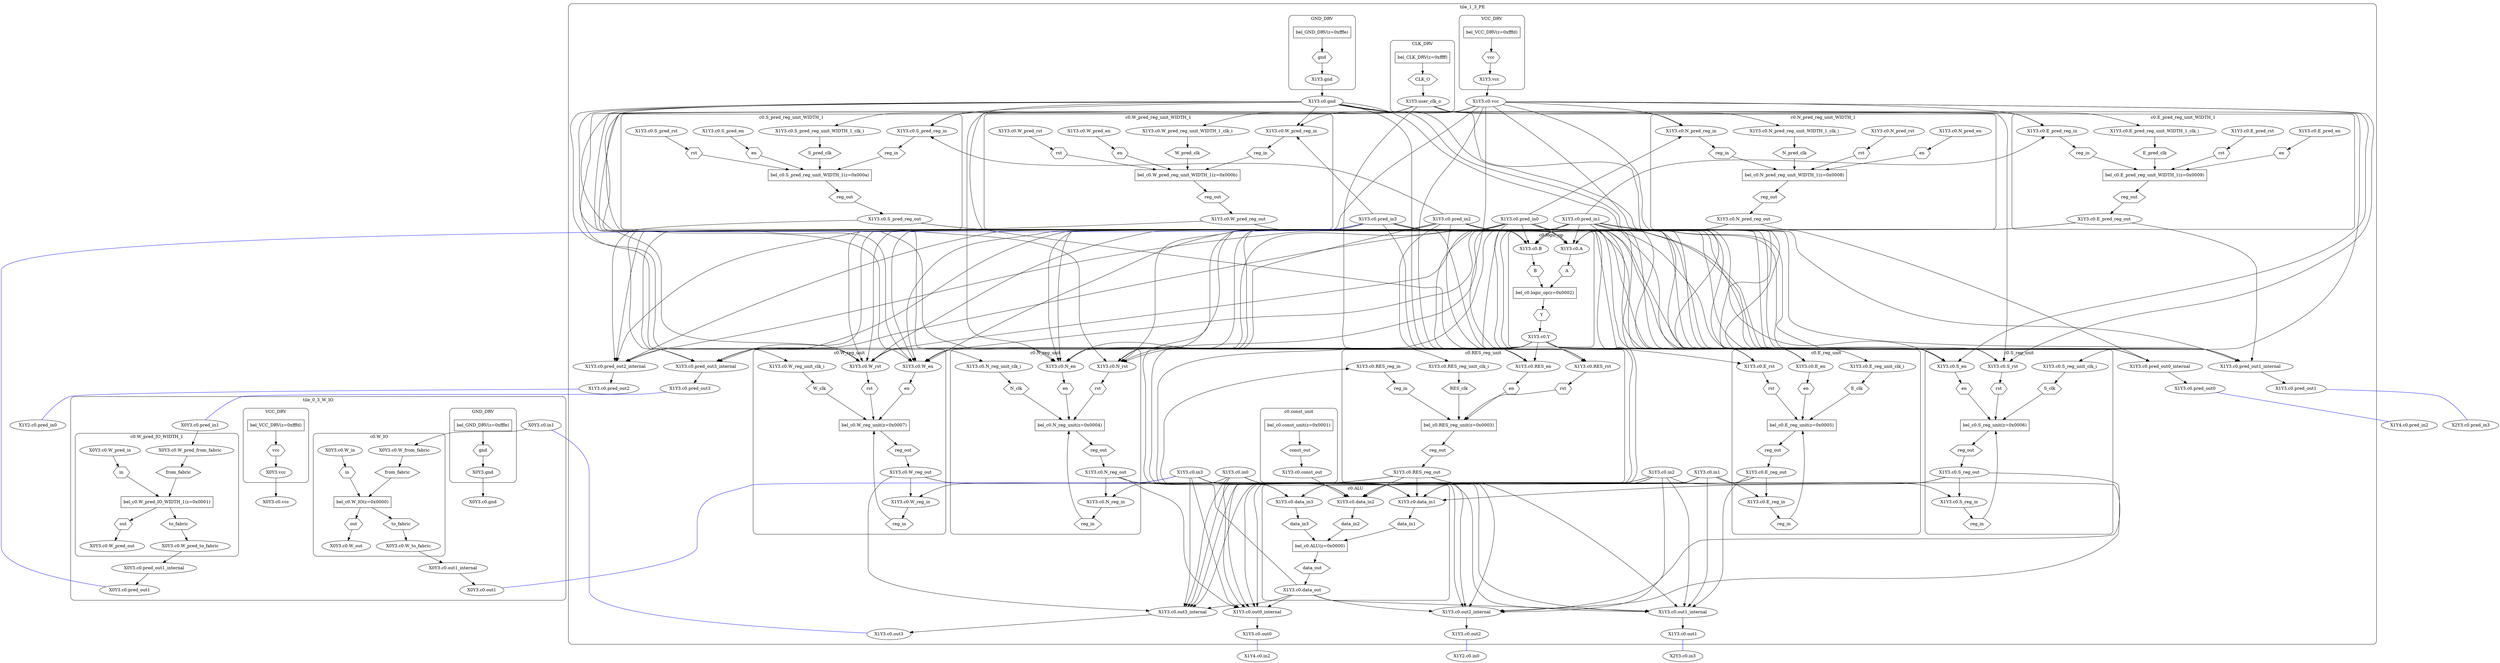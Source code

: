 digraph G {
rankdir=TB;
layout=dot;
subgraph cluster_1_3 {
label="tile_1_3_PE";
margin=15;
style=rounded;
rank=source;
subgraph cluster_1_3_CLK_DRV {
label="CLK_DRV";
"X1Y3.bel_CLK_DRV" [label="bel_CLK_DRV(z=0xffff)", shape=box];
"X1Y3.CLK_DRV.CLK_O" [label="CLK_O", shape=hexagon];
"X1Y3.bel_CLK_DRV" -> "X1Y3.CLK_DRV.CLK_O";
"X1Y3.user_clk_o";
"X1Y3.CLK_DRV.CLK_O" -> "X1Y3.user_clk_o";
}

subgraph cluster_1_3_GND_DRV {
label="GND_DRV";
"X1Y3.bel_GND_DRV" [label="bel_GND_DRV(z=0xfffe)", shape=box];
"X1Y3.GND_DRV.gnd" [label=gnd, shape=hexagon];
"X1Y3.bel_GND_DRV" -> "X1Y3.GND_DRV.gnd";
"X1Y3.gnd";
"X1Y3.GND_DRV.gnd" -> "X1Y3.gnd";
}

subgraph cluster_1_3_VCC_DRV {
label="VCC_DRV";
"X1Y3.bel_VCC_DRV" [label="bel_VCC_DRV(z=0xfffd)", shape=box];
"X1Y3.VCC_DRV.vcc" [label=vcc, shape=hexagon];
"X1Y3.bel_VCC_DRV" -> "X1Y3.VCC_DRV.vcc";
"X1Y3.vcc";
"X1Y3.VCC_DRV.vcc" -> "X1Y3.vcc";
}

subgraph "cluster_1_3_c0.ALU" {
label="c0.ALU";
"X1Y3.bel_c0.ALU" [label="bel_c0.ALU(z=0x0000)", shape=box];
"X1Y3.c0.ALU.data_in1" [label="data_in1", shape=hexagon];
"X1Y3.c0.data_in1";
"X1Y3.c0.data_in1" -> "X1Y3.c0.ALU.data_in1";
"X1Y3.c0.ALU.data_in1" -> "X1Y3.bel_c0.ALU";
"X1Y3.c0.ALU.data_in2" [label="data_in2", shape=hexagon];
"X1Y3.c0.data_in2";
"X1Y3.c0.data_in2" -> "X1Y3.c0.ALU.data_in2";
"X1Y3.c0.ALU.data_in2" -> "X1Y3.bel_c0.ALU";
"X1Y3.c0.ALU.data_in3" [label="data_in3", shape=hexagon];
"X1Y3.c0.data_in3";
"X1Y3.c0.data_in3" -> "X1Y3.c0.ALU.data_in3";
"X1Y3.c0.ALU.data_in3" -> "X1Y3.bel_c0.ALU";
"X1Y3.c0.ALU.data_out" [label="data_out", shape=hexagon];
"X1Y3.bel_c0.ALU" -> "X1Y3.c0.ALU.data_out";
"X1Y3.c0.data_out";
"X1Y3.c0.ALU.data_out" -> "X1Y3.c0.data_out";
}

subgraph "cluster_1_3_c0.const_unit" {
label="c0.const_unit";
"X1Y3.bel_c0.const_unit" [label="bel_c0.const_unit(z=0x0001)", shape=box];
"X1Y3.c0.const_unit.const_out" [label="const_out", shape=hexagon];
"X1Y3.bel_c0.const_unit" -> "X1Y3.c0.const_unit.const_out";
"X1Y3.c0.const_out";
"X1Y3.c0.const_unit.const_out" -> "X1Y3.c0.const_out";
}

subgraph "cluster_1_3_c0.logic_op" {
label="c0.logic_op";
"X1Y3.bel_c0.logic_op" [label="bel_c0.logic_op(z=0x0002)", shape=box];
"X1Y3.c0.logic_op.A" [label=A, shape=hexagon];
"X1Y3.c0.A";
"X1Y3.c0.A" -> "X1Y3.c0.logic_op.A";
"X1Y3.c0.logic_op.A" -> "X1Y3.bel_c0.logic_op";
"X1Y3.c0.logic_op.B" [label=B, shape=hexagon];
"X1Y3.c0.B";
"X1Y3.c0.B" -> "X1Y3.c0.logic_op.B";
"X1Y3.c0.logic_op.B" -> "X1Y3.bel_c0.logic_op";
"X1Y3.c0.logic_op.Y" [label=Y, shape=hexagon];
"X1Y3.bel_c0.logic_op" -> "X1Y3.c0.logic_op.Y";
"X1Y3.c0.Y";
"X1Y3.c0.logic_op.Y" -> "X1Y3.c0.Y";
}

subgraph "cluster_1_3_c0.RES_reg_unit" {
label="c0.RES_reg_unit";
"X1Y3.bel_c0.RES_reg_unit" [label="bel_c0.RES_reg_unit(z=0x0003)", shape=box];
"X1Y3.c0.RES_reg_unit.en" [label=en, shape=hexagon];
"X1Y3.c0.RES_en";
"X1Y3.c0.RES_en" -> "X1Y3.c0.RES_reg_unit.en";
"X1Y3.c0.RES_reg_unit.en" -> "X1Y3.bel_c0.RES_reg_unit";
"X1Y3.c0.RES_reg_unit.reg_in" [label="reg_in", shape=hexagon];
"X1Y3.c0.RES_reg_in";
"X1Y3.c0.RES_reg_in" -> "X1Y3.c0.RES_reg_unit.reg_in";
"X1Y3.c0.RES_reg_unit.reg_in" -> "X1Y3.bel_c0.RES_reg_unit";
"X1Y3.c0.RES_reg_unit.rst" [label=rst, shape=hexagon];
"X1Y3.c0.RES_rst";
"X1Y3.c0.RES_rst" -> "X1Y3.c0.RES_reg_unit.rst";
"X1Y3.c0.RES_reg_unit.rst" -> "X1Y3.bel_c0.RES_reg_unit";
"X1Y3.c0.RES_reg_unit.reg_out" [label="reg_out", shape=hexagon];
"X1Y3.bel_c0.RES_reg_unit" -> "X1Y3.c0.RES_reg_unit.reg_out";
"X1Y3.c0.RES_reg_out";
"X1Y3.c0.RES_reg_unit.reg_out" -> "X1Y3.c0.RES_reg_out";
"X1Y3.c0.RES_reg_unit.RES_clk" [label="RES_clk", shape=hexagon];
"X1Y3.c0.RES_reg_unit_clk_i";
"X1Y3.c0.RES_reg_unit_clk_i" -> "X1Y3.c0.RES_reg_unit.RES_clk";
"X1Y3.c0.RES_reg_unit.RES_clk" -> "X1Y3.bel_c0.RES_reg_unit";
}

subgraph "cluster_1_3_c0.N_reg_unit" {
label="c0.N_reg_unit";
"X1Y3.bel_c0.N_reg_unit" [label="bel_c0.N_reg_unit(z=0x0004)", shape=box];
"X1Y3.c0.N_reg_unit.en" [label=en, shape=hexagon];
"X1Y3.c0.N_en";
"X1Y3.c0.N_en" -> "X1Y3.c0.N_reg_unit.en";
"X1Y3.c0.N_reg_unit.en" -> "X1Y3.bel_c0.N_reg_unit";
"X1Y3.c0.N_reg_unit.reg_in" [label="reg_in", shape=hexagon];
"X1Y3.c0.N_reg_in";
"X1Y3.c0.N_reg_in" -> "X1Y3.c0.N_reg_unit.reg_in";
"X1Y3.c0.N_reg_unit.reg_in" -> "X1Y3.bel_c0.N_reg_unit";
"X1Y3.c0.N_reg_unit.rst" [label=rst, shape=hexagon];
"X1Y3.c0.N_rst";
"X1Y3.c0.N_rst" -> "X1Y3.c0.N_reg_unit.rst";
"X1Y3.c0.N_reg_unit.rst" -> "X1Y3.bel_c0.N_reg_unit";
"X1Y3.c0.N_reg_unit.reg_out" [label="reg_out", shape=hexagon];
"X1Y3.bel_c0.N_reg_unit" -> "X1Y3.c0.N_reg_unit.reg_out";
"X1Y3.c0.N_reg_out";
"X1Y3.c0.N_reg_unit.reg_out" -> "X1Y3.c0.N_reg_out";
"X1Y3.c0.N_reg_unit.N_clk" [label="N_clk", shape=hexagon];
"X1Y3.c0.N_reg_unit_clk_i";
"X1Y3.c0.N_reg_unit_clk_i" -> "X1Y3.c0.N_reg_unit.N_clk";
"X1Y3.c0.N_reg_unit.N_clk" -> "X1Y3.bel_c0.N_reg_unit";
}

subgraph "cluster_1_3_c0.E_reg_unit" {
label="c0.E_reg_unit";
"X1Y3.bel_c0.E_reg_unit" [label="bel_c0.E_reg_unit(z=0x0005)", shape=box];
"X1Y3.c0.E_reg_unit.en" [label=en, shape=hexagon];
"X1Y3.c0.E_en";
"X1Y3.c0.E_en" -> "X1Y3.c0.E_reg_unit.en";
"X1Y3.c0.E_reg_unit.en" -> "X1Y3.bel_c0.E_reg_unit";
"X1Y3.c0.E_reg_unit.reg_in" [label="reg_in", shape=hexagon];
"X1Y3.c0.E_reg_in";
"X1Y3.c0.E_reg_in" -> "X1Y3.c0.E_reg_unit.reg_in";
"X1Y3.c0.E_reg_unit.reg_in" -> "X1Y3.bel_c0.E_reg_unit";
"X1Y3.c0.E_reg_unit.rst" [label=rst, shape=hexagon];
"X1Y3.c0.E_rst";
"X1Y3.c0.E_rst" -> "X1Y3.c0.E_reg_unit.rst";
"X1Y3.c0.E_reg_unit.rst" -> "X1Y3.bel_c0.E_reg_unit";
"X1Y3.c0.E_reg_unit.reg_out" [label="reg_out", shape=hexagon];
"X1Y3.bel_c0.E_reg_unit" -> "X1Y3.c0.E_reg_unit.reg_out";
"X1Y3.c0.E_reg_out";
"X1Y3.c0.E_reg_unit.reg_out" -> "X1Y3.c0.E_reg_out";
"X1Y3.c0.E_reg_unit.E_clk" [label="E_clk", shape=hexagon];
"X1Y3.c0.E_reg_unit_clk_i";
"X1Y3.c0.E_reg_unit_clk_i" -> "X1Y3.c0.E_reg_unit.E_clk";
"X1Y3.c0.E_reg_unit.E_clk" -> "X1Y3.bel_c0.E_reg_unit";
}

subgraph "cluster_1_3_c0.S_reg_unit" {
label="c0.S_reg_unit";
"X1Y3.bel_c0.S_reg_unit" [label="bel_c0.S_reg_unit(z=0x0006)", shape=box];
"X1Y3.c0.S_reg_unit.en" [label=en, shape=hexagon];
"X1Y3.c0.S_en";
"X1Y3.c0.S_en" -> "X1Y3.c0.S_reg_unit.en";
"X1Y3.c0.S_reg_unit.en" -> "X1Y3.bel_c0.S_reg_unit";
"X1Y3.c0.S_reg_unit.reg_in" [label="reg_in", shape=hexagon];
"X1Y3.c0.S_reg_in";
"X1Y3.c0.S_reg_in" -> "X1Y3.c0.S_reg_unit.reg_in";
"X1Y3.c0.S_reg_unit.reg_in" -> "X1Y3.bel_c0.S_reg_unit";
"X1Y3.c0.S_reg_unit.rst" [label=rst, shape=hexagon];
"X1Y3.c0.S_rst";
"X1Y3.c0.S_rst" -> "X1Y3.c0.S_reg_unit.rst";
"X1Y3.c0.S_reg_unit.rst" -> "X1Y3.bel_c0.S_reg_unit";
"X1Y3.c0.S_reg_unit.reg_out" [label="reg_out", shape=hexagon];
"X1Y3.bel_c0.S_reg_unit" -> "X1Y3.c0.S_reg_unit.reg_out";
"X1Y3.c0.S_reg_out";
"X1Y3.c0.S_reg_unit.reg_out" -> "X1Y3.c0.S_reg_out";
"X1Y3.c0.S_reg_unit.S_clk" [label="S_clk", shape=hexagon];
"X1Y3.c0.S_reg_unit_clk_i";
"X1Y3.c0.S_reg_unit_clk_i" -> "X1Y3.c0.S_reg_unit.S_clk";
"X1Y3.c0.S_reg_unit.S_clk" -> "X1Y3.bel_c0.S_reg_unit";
}

subgraph "cluster_1_3_c0.W_reg_unit" {
label="c0.W_reg_unit";
"X1Y3.bel_c0.W_reg_unit" [label="bel_c0.W_reg_unit(z=0x0007)", shape=box];
"X1Y3.c0.W_reg_unit.en" [label=en, shape=hexagon];
"X1Y3.c0.W_en";
"X1Y3.c0.W_en" -> "X1Y3.c0.W_reg_unit.en";
"X1Y3.c0.W_reg_unit.en" -> "X1Y3.bel_c0.W_reg_unit";
"X1Y3.c0.W_reg_unit.reg_in" [label="reg_in", shape=hexagon];
"X1Y3.c0.W_reg_in";
"X1Y3.c0.W_reg_in" -> "X1Y3.c0.W_reg_unit.reg_in";
"X1Y3.c0.W_reg_unit.reg_in" -> "X1Y3.bel_c0.W_reg_unit";
"X1Y3.c0.W_reg_unit.rst" [label=rst, shape=hexagon];
"X1Y3.c0.W_rst";
"X1Y3.c0.W_rst" -> "X1Y3.c0.W_reg_unit.rst";
"X1Y3.c0.W_reg_unit.rst" -> "X1Y3.bel_c0.W_reg_unit";
"X1Y3.c0.W_reg_unit.reg_out" [label="reg_out", shape=hexagon];
"X1Y3.bel_c0.W_reg_unit" -> "X1Y3.c0.W_reg_unit.reg_out";
"X1Y3.c0.W_reg_out";
"X1Y3.c0.W_reg_unit.reg_out" -> "X1Y3.c0.W_reg_out";
"X1Y3.c0.W_reg_unit.W_clk" [label="W_clk", shape=hexagon];
"X1Y3.c0.W_reg_unit_clk_i";
"X1Y3.c0.W_reg_unit_clk_i" -> "X1Y3.c0.W_reg_unit.W_clk";
"X1Y3.c0.W_reg_unit.W_clk" -> "X1Y3.bel_c0.W_reg_unit";
}

subgraph "cluster_1_3_c0.N_pred_reg_unit_WIDTH_1" {
label="c0.N_pred_reg_unit_WIDTH_1";
"X1Y3.bel_c0.N_pred_reg_unit_WIDTH_1" [label="bel_c0.N_pred_reg_unit_WIDTH_1(z=0x0008)", shape=box];
"X1Y3.c0.N_pred_reg_unit_WIDTH_1.en" [label=en, shape=hexagon];
"X1Y3.c0.N_pred_en";
"X1Y3.c0.N_pred_en" -> "X1Y3.c0.N_pred_reg_unit_WIDTH_1.en";
"X1Y3.c0.N_pred_reg_unit_WIDTH_1.en" -> "X1Y3.bel_c0.N_pred_reg_unit_WIDTH_1";
"X1Y3.c0.N_pred_reg_unit_WIDTH_1.rst" [label=rst, shape=hexagon];
"X1Y3.c0.N_pred_rst";
"X1Y3.c0.N_pred_rst" -> "X1Y3.c0.N_pred_reg_unit_WIDTH_1.rst";
"X1Y3.c0.N_pred_reg_unit_WIDTH_1.rst" -> "X1Y3.bel_c0.N_pred_reg_unit_WIDTH_1";
"X1Y3.c0.N_pred_reg_unit_WIDTH_1.reg_in" [label="reg_in", shape=hexagon];
"X1Y3.c0.N_pred_reg_in";
"X1Y3.c0.N_pred_reg_in" -> "X1Y3.c0.N_pred_reg_unit_WIDTH_1.reg_in";
"X1Y3.c0.N_pred_reg_unit_WIDTH_1.reg_in" -> "X1Y3.bel_c0.N_pred_reg_unit_WIDTH_1";
"X1Y3.c0.N_pred_reg_unit_WIDTH_1.reg_out" [label="reg_out", shape=hexagon];
"X1Y3.bel_c0.N_pred_reg_unit_WIDTH_1" -> "X1Y3.c0.N_pred_reg_unit_WIDTH_1.reg_out";
"X1Y3.c0.N_pred_reg_out";
"X1Y3.c0.N_pred_reg_unit_WIDTH_1.reg_out" -> "X1Y3.c0.N_pred_reg_out";
"X1Y3.c0.N_pred_reg_unit_WIDTH_1.N_pred_clk" [label="N_pred_clk", shape=hexagon];
"X1Y3.c0.N_pred_reg_unit_WIDTH_1_clk_i";
"X1Y3.c0.N_pred_reg_unit_WIDTH_1_clk_i" -> "X1Y3.c0.N_pred_reg_unit_WIDTH_1.N_pred_clk";
"X1Y3.c0.N_pred_reg_unit_WIDTH_1.N_pred_clk" -> "X1Y3.bel_c0.N_pred_reg_unit_WIDTH_1";
}

subgraph "cluster_1_3_c0.E_pred_reg_unit_WIDTH_1" {
label="c0.E_pred_reg_unit_WIDTH_1";
"X1Y3.bel_c0.E_pred_reg_unit_WIDTH_1" [label="bel_c0.E_pred_reg_unit_WIDTH_1(z=0x0009)", shape=box];
"X1Y3.c0.E_pred_reg_unit_WIDTH_1.en" [label=en, shape=hexagon];
"X1Y3.c0.E_pred_en";
"X1Y3.c0.E_pred_en" -> "X1Y3.c0.E_pred_reg_unit_WIDTH_1.en";
"X1Y3.c0.E_pred_reg_unit_WIDTH_1.en" -> "X1Y3.bel_c0.E_pred_reg_unit_WIDTH_1";
"X1Y3.c0.E_pred_reg_unit_WIDTH_1.rst" [label=rst, shape=hexagon];
"X1Y3.c0.E_pred_rst";
"X1Y3.c0.E_pred_rst" -> "X1Y3.c0.E_pred_reg_unit_WIDTH_1.rst";
"X1Y3.c0.E_pred_reg_unit_WIDTH_1.rst" -> "X1Y3.bel_c0.E_pred_reg_unit_WIDTH_1";
"X1Y3.c0.E_pred_reg_unit_WIDTH_1.reg_in" [label="reg_in", shape=hexagon];
"X1Y3.c0.E_pred_reg_in";
"X1Y3.c0.E_pred_reg_in" -> "X1Y3.c0.E_pred_reg_unit_WIDTH_1.reg_in";
"X1Y3.c0.E_pred_reg_unit_WIDTH_1.reg_in" -> "X1Y3.bel_c0.E_pred_reg_unit_WIDTH_1";
"X1Y3.c0.E_pred_reg_unit_WIDTH_1.reg_out" [label="reg_out", shape=hexagon];
"X1Y3.bel_c0.E_pred_reg_unit_WIDTH_1" -> "X1Y3.c0.E_pred_reg_unit_WIDTH_1.reg_out";
"X1Y3.c0.E_pred_reg_out";
"X1Y3.c0.E_pred_reg_unit_WIDTH_1.reg_out" -> "X1Y3.c0.E_pred_reg_out";
"X1Y3.c0.E_pred_reg_unit_WIDTH_1.E_pred_clk" [label="E_pred_clk", shape=hexagon];
"X1Y3.c0.E_pred_reg_unit_WIDTH_1_clk_i";
"X1Y3.c0.E_pred_reg_unit_WIDTH_1_clk_i" -> "X1Y3.c0.E_pred_reg_unit_WIDTH_1.E_pred_clk";
"X1Y3.c0.E_pred_reg_unit_WIDTH_1.E_pred_clk" -> "X1Y3.bel_c0.E_pred_reg_unit_WIDTH_1";
}

subgraph "cluster_1_3_c0.S_pred_reg_unit_WIDTH_1" {
label="c0.S_pred_reg_unit_WIDTH_1";
"X1Y3.bel_c0.S_pred_reg_unit_WIDTH_1" [label="bel_c0.S_pred_reg_unit_WIDTH_1(z=0x000a)", shape=box];
"X1Y3.c0.S_pred_reg_unit_WIDTH_1.en" [label=en, shape=hexagon];
"X1Y3.c0.S_pred_en";
"X1Y3.c0.S_pred_en" -> "X1Y3.c0.S_pred_reg_unit_WIDTH_1.en";
"X1Y3.c0.S_pred_reg_unit_WIDTH_1.en" -> "X1Y3.bel_c0.S_pred_reg_unit_WIDTH_1";
"X1Y3.c0.S_pred_reg_unit_WIDTH_1.rst" [label=rst, shape=hexagon];
"X1Y3.c0.S_pred_rst";
"X1Y3.c0.S_pred_rst" -> "X1Y3.c0.S_pred_reg_unit_WIDTH_1.rst";
"X1Y3.c0.S_pred_reg_unit_WIDTH_1.rst" -> "X1Y3.bel_c0.S_pred_reg_unit_WIDTH_1";
"X1Y3.c0.S_pred_reg_unit_WIDTH_1.reg_in" [label="reg_in", shape=hexagon];
"X1Y3.c0.S_pred_reg_in";
"X1Y3.c0.S_pred_reg_in" -> "X1Y3.c0.S_pred_reg_unit_WIDTH_1.reg_in";
"X1Y3.c0.S_pred_reg_unit_WIDTH_1.reg_in" -> "X1Y3.bel_c0.S_pred_reg_unit_WIDTH_1";
"X1Y3.c0.S_pred_reg_unit_WIDTH_1.reg_out" [label="reg_out", shape=hexagon];
"X1Y3.bel_c0.S_pred_reg_unit_WIDTH_1" -> "X1Y3.c0.S_pred_reg_unit_WIDTH_1.reg_out";
"X1Y3.c0.S_pred_reg_out";
"X1Y3.c0.S_pred_reg_unit_WIDTH_1.reg_out" -> "X1Y3.c0.S_pred_reg_out";
"X1Y3.c0.S_pred_reg_unit_WIDTH_1.S_pred_clk" [label="S_pred_clk", shape=hexagon];
"X1Y3.c0.S_pred_reg_unit_WIDTH_1_clk_i";
"X1Y3.c0.S_pred_reg_unit_WIDTH_1_clk_i" -> "X1Y3.c0.S_pred_reg_unit_WIDTH_1.S_pred_clk";
"X1Y3.c0.S_pred_reg_unit_WIDTH_1.S_pred_clk" -> "X1Y3.bel_c0.S_pred_reg_unit_WIDTH_1";
}

subgraph "cluster_1_3_c0.W_pred_reg_unit_WIDTH_1" {
label="c0.W_pred_reg_unit_WIDTH_1";
"X1Y3.bel_c0.W_pred_reg_unit_WIDTH_1" [label="bel_c0.W_pred_reg_unit_WIDTH_1(z=0x000b)", shape=box];
"X1Y3.c0.W_pred_reg_unit_WIDTH_1.en" [label=en, shape=hexagon];
"X1Y3.c0.W_pred_en";
"X1Y3.c0.W_pred_en" -> "X1Y3.c0.W_pred_reg_unit_WIDTH_1.en";
"X1Y3.c0.W_pred_reg_unit_WIDTH_1.en" -> "X1Y3.bel_c0.W_pred_reg_unit_WIDTH_1";
"X1Y3.c0.W_pred_reg_unit_WIDTH_1.rst" [label=rst, shape=hexagon];
"X1Y3.c0.W_pred_rst";
"X1Y3.c0.W_pred_rst" -> "X1Y3.c0.W_pred_reg_unit_WIDTH_1.rst";
"X1Y3.c0.W_pred_reg_unit_WIDTH_1.rst" -> "X1Y3.bel_c0.W_pred_reg_unit_WIDTH_1";
"X1Y3.c0.W_pred_reg_unit_WIDTH_1.reg_in" [label="reg_in", shape=hexagon];
"X1Y3.c0.W_pred_reg_in";
"X1Y3.c0.W_pred_reg_in" -> "X1Y3.c0.W_pred_reg_unit_WIDTH_1.reg_in";
"X1Y3.c0.W_pred_reg_unit_WIDTH_1.reg_in" -> "X1Y3.bel_c0.W_pred_reg_unit_WIDTH_1";
"X1Y3.c0.W_pred_reg_unit_WIDTH_1.reg_out" [label="reg_out", shape=hexagon];
"X1Y3.bel_c0.W_pred_reg_unit_WIDTH_1" -> "X1Y3.c0.W_pred_reg_unit_WIDTH_1.reg_out";
"X1Y3.c0.W_pred_reg_out";
"X1Y3.c0.W_pred_reg_unit_WIDTH_1.reg_out" -> "X1Y3.c0.W_pred_reg_out";
"X1Y3.c0.W_pred_reg_unit_WIDTH_1.W_pred_clk" [label="W_pred_clk", shape=hexagon];
"X1Y3.c0.W_pred_reg_unit_WIDTH_1_clk_i";
"X1Y3.c0.W_pred_reg_unit_WIDTH_1_clk_i" -> "X1Y3.c0.W_pred_reg_unit_WIDTH_1.W_pred_clk";
"X1Y3.c0.W_pred_reg_unit_WIDTH_1.W_pred_clk" -> "X1Y3.bel_c0.W_pred_reg_unit_WIDTH_1";
}

"X1Y3.vcc" -> "X1Y3.c0.vcc";
"X1Y3.gnd" -> "X1Y3.c0.gnd";
"X1Y3.user_clk_o" -> "X1Y3.c0.RES_reg_unit_clk_i";
"X1Y3.user_clk_o" -> "X1Y3.c0.N_reg_unit_clk_i";
"X1Y3.user_clk_o" -> "X1Y3.c0.E_reg_unit_clk_i";
"X1Y3.user_clk_o" -> "X1Y3.c0.S_reg_unit_clk_i";
"X1Y3.user_clk_o" -> "X1Y3.c0.W_reg_unit_clk_i";
"X1Y3.user_clk_o" -> "X1Y3.c0.N_pred_reg_unit_WIDTH_1_clk_i";
"X1Y3.user_clk_o" -> "X1Y3.c0.E_pred_reg_unit_WIDTH_1_clk_i";
"X1Y3.user_clk_o" -> "X1Y3.c0.S_pred_reg_unit_WIDTH_1_clk_i";
"X1Y3.user_clk_o" -> "X1Y3.c0.W_pred_reg_unit_WIDTH_1_clk_i";
"X1Y3.c0.out0_internal" -> "X1Y3.c0.out0";
"X1Y3.c0.pred_out0_internal" -> "X1Y3.c0.pred_out0";
"X1Y3.c0.out1_internal" -> "X1Y3.c0.out1";
"X1Y3.c0.pred_out1_internal" -> "X1Y3.c0.pred_out1";
"X1Y3.c0.out2_internal" -> "X1Y3.c0.out2";
"X1Y3.c0.pred_out2_internal" -> "X1Y3.c0.pred_out2";
"X1Y3.c0.out3_internal" -> "X1Y3.c0.out3";
"X1Y3.c0.pred_out3_internal" -> "X1Y3.c0.pred_out3";
"X1Y3.c0.data_out" -> "X1Y3.c0.out0_internal";
"X1Y3.c0.RES_reg_out" -> "X1Y3.c0.out0_internal";
"X1Y3.c0.in0" -> "X1Y3.c0.out0_internal";
"X1Y3.c0.in1" -> "X1Y3.c0.out0_internal";
"X1Y3.c0.in2" -> "X1Y3.c0.out0_internal";
"X1Y3.c0.in3" -> "X1Y3.c0.out0_internal";
"X1Y3.c0.N_reg_out" -> "X1Y3.c0.out0_internal";
"X1Y3.c0.data_out" -> "X1Y3.c0.out1_internal";
"X1Y3.c0.RES_reg_out" -> "X1Y3.c0.out1_internal";
"X1Y3.c0.in0" -> "X1Y3.c0.out1_internal";
"X1Y3.c0.in1" -> "X1Y3.c0.out1_internal";
"X1Y3.c0.in2" -> "X1Y3.c0.out1_internal";
"X1Y3.c0.in3" -> "X1Y3.c0.out1_internal";
"X1Y3.c0.E_reg_out" -> "X1Y3.c0.out1_internal";
"X1Y3.c0.data_out" -> "X1Y3.c0.out2_internal";
"X1Y3.c0.RES_reg_out" -> "X1Y3.c0.out2_internal";
"X1Y3.c0.in0" -> "X1Y3.c0.out2_internal";
"X1Y3.c0.in1" -> "X1Y3.c0.out2_internal";
"X1Y3.c0.in2" -> "X1Y3.c0.out2_internal";
"X1Y3.c0.in3" -> "X1Y3.c0.out2_internal";
"X1Y3.c0.S_reg_out" -> "X1Y3.c0.out2_internal";
"X1Y3.c0.data_out" -> "X1Y3.c0.out3_internal";
"X1Y3.c0.RES_reg_out" -> "X1Y3.c0.out3_internal";
"X1Y3.c0.in0" -> "X1Y3.c0.out3_internal";
"X1Y3.c0.in1" -> "X1Y3.c0.out3_internal";
"X1Y3.c0.in2" -> "X1Y3.c0.out3_internal";
"X1Y3.c0.in3" -> "X1Y3.c0.out3_internal";
"X1Y3.c0.W_reg_out" -> "X1Y3.c0.out3_internal";
"X1Y3.c0.N_pred_reg_out" -> "X1Y3.c0.pred_out0_internal";
"X1Y3.c0.pred_in0" -> "X1Y3.c0.pred_out0_internal";
"X1Y3.c0.pred_in1" -> "X1Y3.c0.pred_out0_internal";
"X1Y3.c0.pred_in2" -> "X1Y3.c0.pred_out0_internal";
"X1Y3.c0.pred_in3" -> "X1Y3.c0.pred_out0_internal";
"X1Y3.c0.Y" -> "X1Y3.c0.pred_out0_internal";
"X1Y3.c0.E_pred_reg_out" -> "X1Y3.c0.pred_out1_internal";
"X1Y3.c0.pred_in0" -> "X1Y3.c0.pred_out1_internal";
"X1Y3.c0.pred_in1" -> "X1Y3.c0.pred_out1_internal";
"X1Y3.c0.pred_in2" -> "X1Y3.c0.pred_out1_internal";
"X1Y3.c0.pred_in3" -> "X1Y3.c0.pred_out1_internal";
"X1Y3.c0.Y" -> "X1Y3.c0.pred_out1_internal";
"X1Y3.c0.S_pred_reg_out" -> "X1Y3.c0.pred_out2_internal";
"X1Y3.c0.pred_in0" -> "X1Y3.c0.pred_out2_internal";
"X1Y3.c0.pred_in1" -> "X1Y3.c0.pred_out2_internal";
"X1Y3.c0.pred_in2" -> "X1Y3.c0.pred_out2_internal";
"X1Y3.c0.pred_in3" -> "X1Y3.c0.pred_out2_internal";
"X1Y3.c0.Y" -> "X1Y3.c0.pred_out2_internal";
"X1Y3.c0.W_pred_reg_out" -> "X1Y3.c0.pred_out3_internal";
"X1Y3.c0.pred_in0" -> "X1Y3.c0.pred_out3_internal";
"X1Y3.c0.pred_in1" -> "X1Y3.c0.pred_out3_internal";
"X1Y3.c0.pred_in2" -> "X1Y3.c0.pred_out3_internal";
"X1Y3.c0.pred_in3" -> "X1Y3.c0.pred_out3_internal";
"X1Y3.c0.Y" -> "X1Y3.c0.pred_out3_internal";
"X1Y3.c0.in0" -> "X1Y3.c0.data_in1";
"X1Y3.c0.in1" -> "X1Y3.c0.data_in1";
"X1Y3.c0.in2" -> "X1Y3.c0.data_in1";
"X1Y3.c0.in3" -> "X1Y3.c0.data_in1";
"X1Y3.c0.RES_reg_out" -> "X1Y3.c0.data_in1";
"X1Y3.c0.N_reg_out" -> "X1Y3.c0.data_in1";
"X1Y3.c0.E_reg_out" -> "X1Y3.c0.data_in1";
"X1Y3.c0.S_reg_out" -> "X1Y3.c0.data_in1";
"X1Y3.c0.W_reg_out" -> "X1Y3.c0.data_in1";
"X1Y3.c0.in0" -> "X1Y3.c0.data_in2";
"X1Y3.c0.in1" -> "X1Y3.c0.data_in2";
"X1Y3.c0.in2" -> "X1Y3.c0.data_in2";
"X1Y3.c0.in3" -> "X1Y3.c0.data_in2";
"X1Y3.c0.const_out" -> "X1Y3.c0.data_in2";
"X1Y3.c0.RES_reg_out" -> "X1Y3.c0.data_in2";
"X1Y3.c0.N_reg_out" -> "X1Y3.c0.data_in2";
"X1Y3.c0.E_reg_out" -> "X1Y3.c0.data_in2";
"X1Y3.c0.S_reg_out" -> "X1Y3.c0.data_in2";
"X1Y3.c0.W_reg_out" -> "X1Y3.c0.data_in2";
"X1Y3.c0.pred_in0" -> "X1Y3.c0.data_in3";
"X1Y3.c0.pred_in1" -> "X1Y3.c0.data_in3";
"X1Y3.c0.pred_in2" -> "X1Y3.c0.data_in3";
"X1Y3.c0.pred_in3" -> "X1Y3.c0.data_in3";
"X1Y3.c0.Y" -> "X1Y3.c0.data_in3";
"X1Y3.c0.pred_in0" -> "X1Y3.c0.A";
"X1Y3.c0.pred_in1" -> "X1Y3.c0.A";
"X1Y3.c0.pred_in2" -> "X1Y3.c0.A";
"X1Y3.c0.pred_in3" -> "X1Y3.c0.A";
"X1Y3.c0.N_pred_reg_out" -> "X1Y3.c0.A";
"X1Y3.c0.E_pred_reg_out" -> "X1Y3.c0.A";
"X1Y3.c0.S_pred_reg_out" -> "X1Y3.c0.A";
"X1Y3.c0.W_pred_reg_out" -> "X1Y3.c0.A";
"X1Y3.c0.pred_in0" -> "X1Y3.c0.B";
"X1Y3.c0.pred_in1" -> "X1Y3.c0.B";
"X1Y3.c0.pred_in2" -> "X1Y3.c0.B";
"X1Y3.c0.pred_in3" -> "X1Y3.c0.B";
"X1Y3.c0.N_pred_reg_out" -> "X1Y3.c0.B";
"X1Y3.c0.E_pred_reg_out" -> "X1Y3.c0.B";
"X1Y3.c0.S_pred_reg_out" -> "X1Y3.c0.B";
"X1Y3.c0.W_pred_reg_out" -> "X1Y3.c0.B";
"X1Y3.c0.pred_in0" -> "X1Y3.c0.RES_en";
"X1Y3.c0.pred_in1" -> "X1Y3.c0.RES_en";
"X1Y3.c0.pred_in2" -> "X1Y3.c0.RES_en";
"X1Y3.c0.pred_in3" -> "X1Y3.c0.RES_en";
"X1Y3.c0.Y" -> "X1Y3.c0.RES_en";
"X1Y3.c0.gnd" -> "X1Y3.c0.RES_en";
"X1Y3.c0.vcc" -> "X1Y3.c0.RES_en";
"X1Y3.c0.data_out" -> "X1Y3.c0.RES_reg_in";
"X1Y3.c0.pred_in0" -> "X1Y3.c0.RES_rst";
"X1Y3.c0.pred_in1" -> "X1Y3.c0.RES_rst";
"X1Y3.c0.pred_in2" -> "X1Y3.c0.RES_rst";
"X1Y3.c0.pred_in3" -> "X1Y3.c0.RES_rst";
"X1Y3.c0.Y" -> "X1Y3.c0.RES_rst";
"X1Y3.c0.gnd" -> "X1Y3.c0.RES_rst";
"X1Y3.c0.vcc" -> "X1Y3.c0.RES_rst";
"X1Y3.c0.pred_in0" -> "X1Y3.c0.N_en";
"X1Y3.c0.pred_in1" -> "X1Y3.c0.N_en";
"X1Y3.c0.pred_in2" -> "X1Y3.c0.N_en";
"X1Y3.c0.pred_in3" -> "X1Y3.c0.N_en";
"X1Y3.c0.Y" -> "X1Y3.c0.N_en";
"X1Y3.c0.gnd" -> "X1Y3.c0.N_en";
"X1Y3.c0.vcc" -> "X1Y3.c0.N_en";
"X1Y3.c0.in0" -> "X1Y3.c0.N_reg_in";
"X1Y3.c0.N_reg_out" -> "X1Y3.c0.N_reg_in";
"X1Y3.c0.pred_in0" -> "X1Y3.c0.N_rst";
"X1Y3.c0.pred_in1" -> "X1Y3.c0.N_rst";
"X1Y3.c0.pred_in2" -> "X1Y3.c0.N_rst";
"X1Y3.c0.pred_in3" -> "X1Y3.c0.N_rst";
"X1Y3.c0.Y" -> "X1Y3.c0.N_rst";
"X1Y3.c0.gnd" -> "X1Y3.c0.N_rst";
"X1Y3.c0.vcc" -> "X1Y3.c0.N_rst";
"X1Y3.c0.pred_in0" -> "X1Y3.c0.E_en";
"X1Y3.c0.pred_in1" -> "X1Y3.c0.E_en";
"X1Y3.c0.pred_in2" -> "X1Y3.c0.E_en";
"X1Y3.c0.pred_in3" -> "X1Y3.c0.E_en";
"X1Y3.c0.Y" -> "X1Y3.c0.E_en";
"X1Y3.c0.gnd" -> "X1Y3.c0.E_en";
"X1Y3.c0.vcc" -> "X1Y3.c0.E_en";
"X1Y3.c0.in1" -> "X1Y3.c0.E_reg_in";
"X1Y3.c0.E_reg_out" -> "X1Y3.c0.E_reg_in";
"X1Y3.c0.pred_in0" -> "X1Y3.c0.E_rst";
"X1Y3.c0.pred_in1" -> "X1Y3.c0.E_rst";
"X1Y3.c0.pred_in2" -> "X1Y3.c0.E_rst";
"X1Y3.c0.pred_in3" -> "X1Y3.c0.E_rst";
"X1Y3.c0.Y" -> "X1Y3.c0.E_rst";
"X1Y3.c0.gnd" -> "X1Y3.c0.E_rst";
"X1Y3.c0.vcc" -> "X1Y3.c0.E_rst";
"X1Y3.c0.pred_in0" -> "X1Y3.c0.S_en";
"X1Y3.c0.pred_in1" -> "X1Y3.c0.S_en";
"X1Y3.c0.pred_in2" -> "X1Y3.c0.S_en";
"X1Y3.c0.pred_in3" -> "X1Y3.c0.S_en";
"X1Y3.c0.Y" -> "X1Y3.c0.S_en";
"X1Y3.c0.gnd" -> "X1Y3.c0.S_en";
"X1Y3.c0.vcc" -> "X1Y3.c0.S_en";
"X1Y3.c0.in2" -> "X1Y3.c0.S_reg_in";
"X1Y3.c0.S_reg_out" -> "X1Y3.c0.S_reg_in";
"X1Y3.c0.pred_in0" -> "X1Y3.c0.S_rst";
"X1Y3.c0.pred_in1" -> "X1Y3.c0.S_rst";
"X1Y3.c0.pred_in2" -> "X1Y3.c0.S_rst";
"X1Y3.c0.pred_in3" -> "X1Y3.c0.S_rst";
"X1Y3.c0.Y" -> "X1Y3.c0.S_rst";
"X1Y3.c0.gnd" -> "X1Y3.c0.S_rst";
"X1Y3.c0.vcc" -> "X1Y3.c0.S_rst";
"X1Y3.c0.pred_in0" -> "X1Y3.c0.W_en";
"X1Y3.c0.pred_in1" -> "X1Y3.c0.W_en";
"X1Y3.c0.pred_in2" -> "X1Y3.c0.W_en";
"X1Y3.c0.pred_in3" -> "X1Y3.c0.W_en";
"X1Y3.c0.Y" -> "X1Y3.c0.W_en";
"X1Y3.c0.gnd" -> "X1Y3.c0.W_en";
"X1Y3.c0.vcc" -> "X1Y3.c0.W_en";
"X1Y3.c0.in3" -> "X1Y3.c0.W_reg_in";
"X1Y3.c0.W_reg_out" -> "X1Y3.c0.W_reg_in";
"X1Y3.c0.pred_in0" -> "X1Y3.c0.W_rst";
"X1Y3.c0.pred_in1" -> "X1Y3.c0.W_rst";
"X1Y3.c0.pred_in2" -> "X1Y3.c0.W_rst";
"X1Y3.c0.pred_in3" -> "X1Y3.c0.W_rst";
"X1Y3.c0.Y" -> "X1Y3.c0.W_rst";
"X1Y3.c0.gnd" -> "X1Y3.c0.W_rst";
"X1Y3.c0.vcc" -> "X1Y3.c0.W_rst";
"X1Y3.c0.pred_in0" -> "X1Y3.c0.N_pred_reg_in";
"X1Y3.c0.vcc" -> "X1Y3.c0.N_pred_reg_in";
"X1Y3.c0.gnd" -> "X1Y3.c0.N_pred_reg_in";
"X1Y3.c0.pred_in1" -> "X1Y3.c0.E_pred_reg_in";
"X1Y3.c0.vcc" -> "X1Y3.c0.E_pred_reg_in";
"X1Y3.c0.gnd" -> "X1Y3.c0.E_pred_reg_in";
"X1Y3.c0.pred_in2" -> "X1Y3.c0.S_pred_reg_in";
"X1Y3.c0.vcc" -> "X1Y3.c0.S_pred_reg_in";
"X1Y3.c0.gnd" -> "X1Y3.c0.S_pred_reg_in";
"X1Y3.c0.pred_in3" -> "X1Y3.c0.W_pred_reg_in";
"X1Y3.c0.vcc" -> "X1Y3.c0.W_pred_reg_in";
"X1Y3.c0.gnd" -> "X1Y3.c0.W_pred_reg_in";
}

"X1Y3.c0.out0" -> "X1Y4.c0.in2" [dir=none, color=blue];
"X1Y3.c0.pred_out0" -> "X1Y4.c0.pred_in2" [dir=none, color=blue];
"X1Y3.c0.out1" -> "X2Y3.c0.in3" [dir=none, color=blue];
"X1Y3.c0.pred_out1" -> "X2Y3.c0.pred_in3" [dir=none, color=blue];
"X1Y3.c0.out2" -> "X1Y2.c0.in0" [dir=none, color=blue];
"X1Y3.c0.pred_out2" -> "X1Y2.c0.pred_in0" [dir=none, color=blue];
"X1Y3.c0.out3" -> "X0Y3.c0.in1" [dir=none, color=blue];
"X1Y3.c0.pred_out3" -> "X0Y3.c0.pred_in1" [dir=none, color=blue];
subgraph cluster_0_3 {
label="tile_0_3_W_IO";
margin=15;
style=rounded;
rank=source;
subgraph cluster_0_3_GND_DRV {
label="GND_DRV";
"X0Y3.bel_GND_DRV" [label="bel_GND_DRV(z=0xfffe)", shape=box];
"X0Y3.GND_DRV.gnd" [label=gnd, shape=hexagon];
"X0Y3.bel_GND_DRV" -> "X0Y3.GND_DRV.gnd";
"X0Y3.gnd";
"X0Y3.GND_DRV.gnd" -> "X0Y3.gnd";
}

subgraph cluster_0_3_VCC_DRV {
label="VCC_DRV";
"X0Y3.bel_VCC_DRV" [label="bel_VCC_DRV(z=0xfffd)", shape=box];
"X0Y3.VCC_DRV.vcc" [label=vcc, shape=hexagon];
"X0Y3.bel_VCC_DRV" -> "X0Y3.VCC_DRV.vcc";
"X0Y3.vcc";
"X0Y3.VCC_DRV.vcc" -> "X0Y3.vcc";
}

subgraph "cluster_0_3_c0.W_IO" {
label="c0.W_IO";
"X0Y3.bel_c0.W_IO" [label="bel_c0.W_IO(z=0x0000)", shape=box];
"X0Y3.c0.W_IO.from_fabric" [label="from_fabric", shape=hexagon];
"X0Y3.c0.W_from_fabric";
"X0Y3.c0.W_from_fabric" -> "X0Y3.c0.W_IO.from_fabric";
"X0Y3.c0.W_IO.from_fabric" -> "X0Y3.bel_c0.W_IO";
"X0Y3.c0.W_IO.in" [label=in, shape=hexagon];
"X0Y3.c0.W_in";
"X0Y3.c0.W_in" -> "X0Y3.c0.W_IO.in";
"X0Y3.c0.W_IO.in" -> "X0Y3.bel_c0.W_IO";
"X0Y3.c0.W_IO.to_fabric" [label="to_fabric", shape=hexagon];
"X0Y3.bel_c0.W_IO" -> "X0Y3.c0.W_IO.to_fabric";
"X0Y3.c0.W_to_fabric";
"X0Y3.c0.W_IO.to_fabric" -> "X0Y3.c0.W_to_fabric";
"X0Y3.c0.W_IO.out" [label=out, shape=hexagon];
"X0Y3.bel_c0.W_IO" -> "X0Y3.c0.W_IO.out";
"X0Y3.c0.W_out";
"X0Y3.c0.W_IO.out" -> "X0Y3.c0.W_out";
}

subgraph "cluster_0_3_c0.W_pred_IO_WIDTH_1" {
label="c0.W_pred_IO_WIDTH_1";
"X0Y3.bel_c0.W_pred_IO_WIDTH_1" [label="bel_c0.W_pred_IO_WIDTH_1(z=0x0001)", shape=box];
"X0Y3.c0.W_pred_IO_WIDTH_1.from_fabric" [label="from_fabric", shape=hexagon];
"X0Y3.c0.W_pred_from_fabric";
"X0Y3.c0.W_pred_from_fabric" -> "X0Y3.c0.W_pred_IO_WIDTH_1.from_fabric";
"X0Y3.c0.W_pred_IO_WIDTH_1.from_fabric" -> "X0Y3.bel_c0.W_pred_IO_WIDTH_1";
"X0Y3.c0.W_pred_IO_WIDTH_1.in" [label=in, shape=hexagon];
"X0Y3.c0.W_pred_in";
"X0Y3.c0.W_pred_in" -> "X0Y3.c0.W_pred_IO_WIDTH_1.in";
"X0Y3.c0.W_pred_IO_WIDTH_1.in" -> "X0Y3.bel_c0.W_pred_IO_WIDTH_1";
"X0Y3.c0.W_pred_IO_WIDTH_1.to_fabric" [label="to_fabric", shape=hexagon];
"X0Y3.bel_c0.W_pred_IO_WIDTH_1" -> "X0Y3.c0.W_pred_IO_WIDTH_1.to_fabric";
"X0Y3.c0.W_pred_to_fabric";
"X0Y3.c0.W_pred_IO_WIDTH_1.to_fabric" -> "X0Y3.c0.W_pred_to_fabric";
"X0Y3.c0.W_pred_IO_WIDTH_1.out" [label=out, shape=hexagon];
"X0Y3.bel_c0.W_pred_IO_WIDTH_1" -> "X0Y3.c0.W_pred_IO_WIDTH_1.out";
"X0Y3.c0.W_pred_out";
"X0Y3.c0.W_pred_IO_WIDTH_1.out" -> "X0Y3.c0.W_pred_out";
}

"X0Y3.vcc" -> "X0Y3.c0.vcc";
"X0Y3.gnd" -> "X0Y3.c0.gnd";
"X0Y3.c0.out1_internal" -> "X0Y3.c0.out1";
"X0Y3.c0.pred_out1_internal" -> "X0Y3.c0.pred_out1";
"X0Y3.c0.W_to_fabric" -> "X0Y3.c0.out1_internal";
"X0Y3.c0.W_pred_to_fabric" -> "X0Y3.c0.pred_out1_internal";
"X0Y3.c0.in1" -> "X0Y3.c0.W_from_fabric";
"X0Y3.c0.pred_in1" -> "X0Y3.c0.W_pred_from_fabric";
}

"X0Y3.c0.out1" -> "X1Y3.c0.in3" [dir=none, color=blue];
"X0Y3.c0.pred_out1" -> "X1Y3.c0.pred_in3" [dir=none, color=blue];
}
